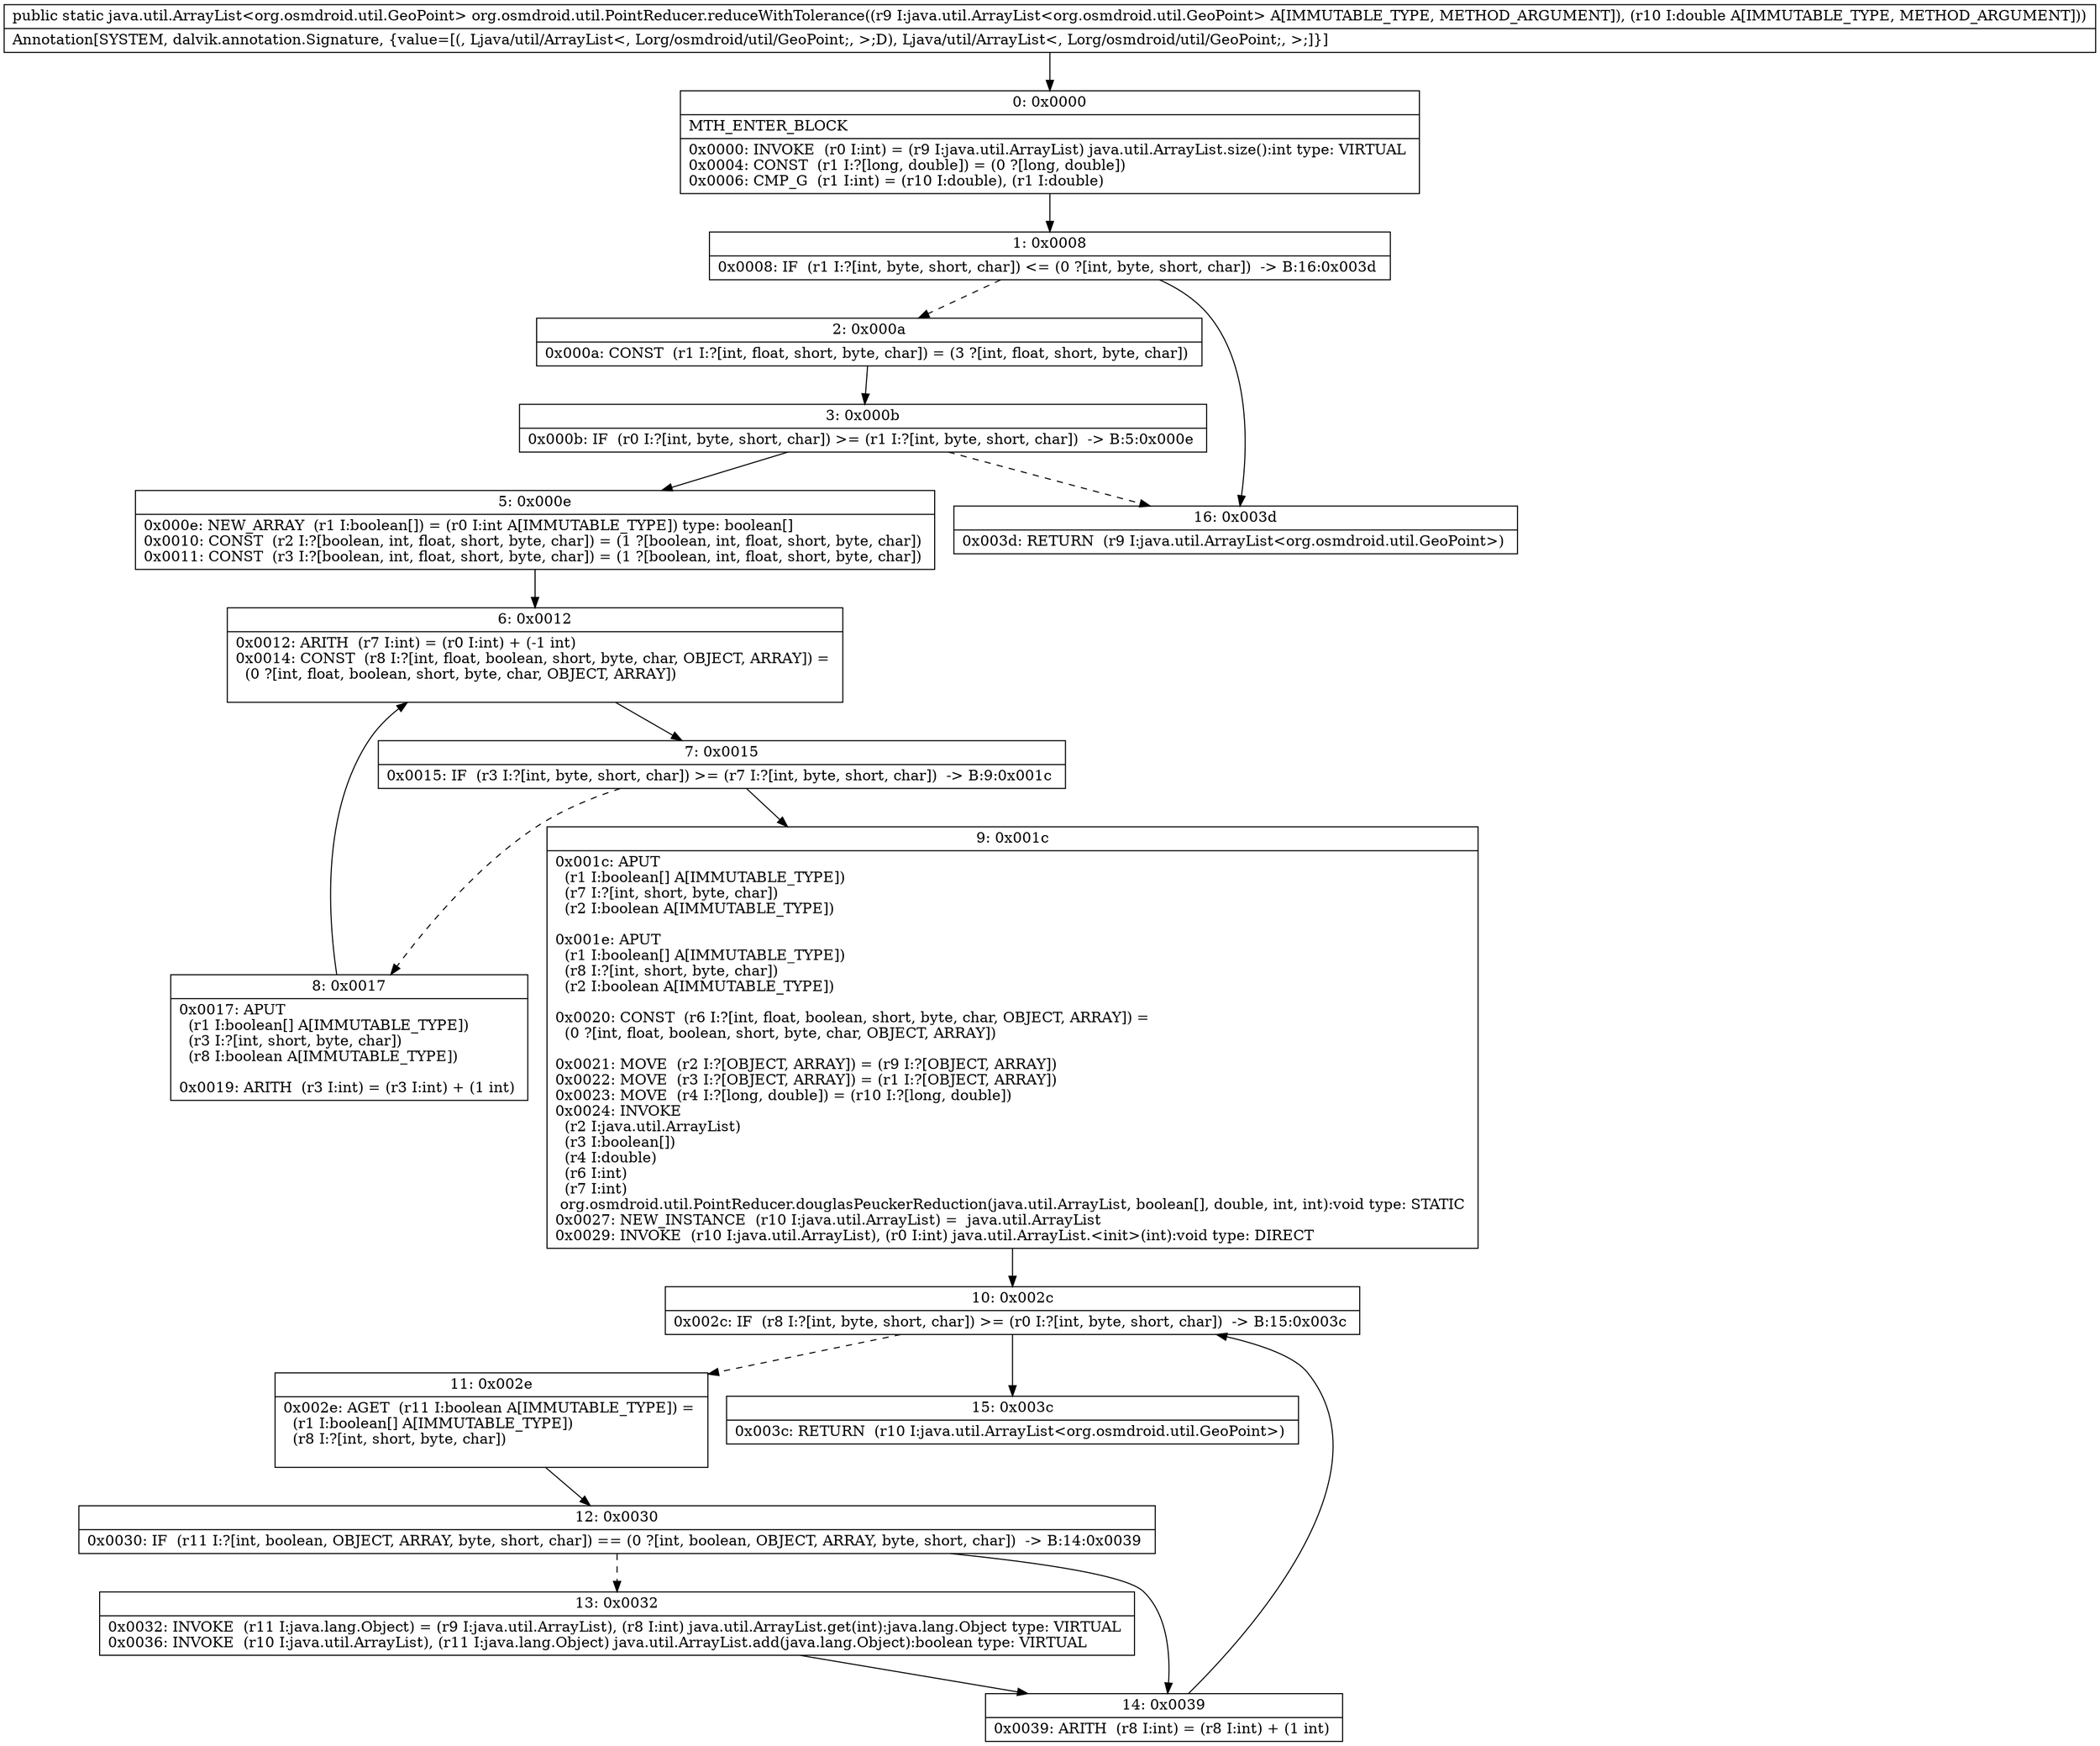 digraph "CFG fororg.osmdroid.util.PointReducer.reduceWithTolerance(Ljava\/util\/ArrayList;D)Ljava\/util\/ArrayList;" {
Node_0 [shape=record,label="{0\:\ 0x0000|MTH_ENTER_BLOCK\l|0x0000: INVOKE  (r0 I:int) = (r9 I:java.util.ArrayList) java.util.ArrayList.size():int type: VIRTUAL \l0x0004: CONST  (r1 I:?[long, double]) = (0 ?[long, double]) \l0x0006: CMP_G  (r1 I:int) = (r10 I:double), (r1 I:double) \l}"];
Node_1 [shape=record,label="{1\:\ 0x0008|0x0008: IF  (r1 I:?[int, byte, short, char]) \<= (0 ?[int, byte, short, char])  \-\> B:16:0x003d \l}"];
Node_2 [shape=record,label="{2\:\ 0x000a|0x000a: CONST  (r1 I:?[int, float, short, byte, char]) = (3 ?[int, float, short, byte, char]) \l}"];
Node_3 [shape=record,label="{3\:\ 0x000b|0x000b: IF  (r0 I:?[int, byte, short, char]) \>= (r1 I:?[int, byte, short, char])  \-\> B:5:0x000e \l}"];
Node_5 [shape=record,label="{5\:\ 0x000e|0x000e: NEW_ARRAY  (r1 I:boolean[]) = (r0 I:int A[IMMUTABLE_TYPE]) type: boolean[] \l0x0010: CONST  (r2 I:?[boolean, int, float, short, byte, char]) = (1 ?[boolean, int, float, short, byte, char]) \l0x0011: CONST  (r3 I:?[boolean, int, float, short, byte, char]) = (1 ?[boolean, int, float, short, byte, char]) \l}"];
Node_6 [shape=record,label="{6\:\ 0x0012|0x0012: ARITH  (r7 I:int) = (r0 I:int) + (\-1 int) \l0x0014: CONST  (r8 I:?[int, float, boolean, short, byte, char, OBJECT, ARRAY]) = \l  (0 ?[int, float, boolean, short, byte, char, OBJECT, ARRAY])\l \l}"];
Node_7 [shape=record,label="{7\:\ 0x0015|0x0015: IF  (r3 I:?[int, byte, short, char]) \>= (r7 I:?[int, byte, short, char])  \-\> B:9:0x001c \l}"];
Node_8 [shape=record,label="{8\:\ 0x0017|0x0017: APUT  \l  (r1 I:boolean[] A[IMMUTABLE_TYPE])\l  (r3 I:?[int, short, byte, char])\l  (r8 I:boolean A[IMMUTABLE_TYPE])\l \l0x0019: ARITH  (r3 I:int) = (r3 I:int) + (1 int) \l}"];
Node_9 [shape=record,label="{9\:\ 0x001c|0x001c: APUT  \l  (r1 I:boolean[] A[IMMUTABLE_TYPE])\l  (r7 I:?[int, short, byte, char])\l  (r2 I:boolean A[IMMUTABLE_TYPE])\l \l0x001e: APUT  \l  (r1 I:boolean[] A[IMMUTABLE_TYPE])\l  (r8 I:?[int, short, byte, char])\l  (r2 I:boolean A[IMMUTABLE_TYPE])\l \l0x0020: CONST  (r6 I:?[int, float, boolean, short, byte, char, OBJECT, ARRAY]) = \l  (0 ?[int, float, boolean, short, byte, char, OBJECT, ARRAY])\l \l0x0021: MOVE  (r2 I:?[OBJECT, ARRAY]) = (r9 I:?[OBJECT, ARRAY]) \l0x0022: MOVE  (r3 I:?[OBJECT, ARRAY]) = (r1 I:?[OBJECT, ARRAY]) \l0x0023: MOVE  (r4 I:?[long, double]) = (r10 I:?[long, double]) \l0x0024: INVOKE  \l  (r2 I:java.util.ArrayList)\l  (r3 I:boolean[])\l  (r4 I:double)\l  (r6 I:int)\l  (r7 I:int)\l org.osmdroid.util.PointReducer.douglasPeuckerReduction(java.util.ArrayList, boolean[], double, int, int):void type: STATIC \l0x0027: NEW_INSTANCE  (r10 I:java.util.ArrayList) =  java.util.ArrayList \l0x0029: INVOKE  (r10 I:java.util.ArrayList), (r0 I:int) java.util.ArrayList.\<init\>(int):void type: DIRECT \l}"];
Node_10 [shape=record,label="{10\:\ 0x002c|0x002c: IF  (r8 I:?[int, byte, short, char]) \>= (r0 I:?[int, byte, short, char])  \-\> B:15:0x003c \l}"];
Node_11 [shape=record,label="{11\:\ 0x002e|0x002e: AGET  (r11 I:boolean A[IMMUTABLE_TYPE]) = \l  (r1 I:boolean[] A[IMMUTABLE_TYPE])\l  (r8 I:?[int, short, byte, char])\l \l}"];
Node_12 [shape=record,label="{12\:\ 0x0030|0x0030: IF  (r11 I:?[int, boolean, OBJECT, ARRAY, byte, short, char]) == (0 ?[int, boolean, OBJECT, ARRAY, byte, short, char])  \-\> B:14:0x0039 \l}"];
Node_13 [shape=record,label="{13\:\ 0x0032|0x0032: INVOKE  (r11 I:java.lang.Object) = (r9 I:java.util.ArrayList), (r8 I:int) java.util.ArrayList.get(int):java.lang.Object type: VIRTUAL \l0x0036: INVOKE  (r10 I:java.util.ArrayList), (r11 I:java.lang.Object) java.util.ArrayList.add(java.lang.Object):boolean type: VIRTUAL \l}"];
Node_14 [shape=record,label="{14\:\ 0x0039|0x0039: ARITH  (r8 I:int) = (r8 I:int) + (1 int) \l}"];
Node_15 [shape=record,label="{15\:\ 0x003c|0x003c: RETURN  (r10 I:java.util.ArrayList\<org.osmdroid.util.GeoPoint\>) \l}"];
Node_16 [shape=record,label="{16\:\ 0x003d|0x003d: RETURN  (r9 I:java.util.ArrayList\<org.osmdroid.util.GeoPoint\>) \l}"];
MethodNode[shape=record,label="{public static java.util.ArrayList\<org.osmdroid.util.GeoPoint\> org.osmdroid.util.PointReducer.reduceWithTolerance((r9 I:java.util.ArrayList\<org.osmdroid.util.GeoPoint\> A[IMMUTABLE_TYPE, METHOD_ARGUMENT]), (r10 I:double A[IMMUTABLE_TYPE, METHOD_ARGUMENT]))  | Annotation[SYSTEM, dalvik.annotation.Signature, \{value=[(, Ljava\/util\/ArrayList\<, Lorg\/osmdroid\/util\/GeoPoint;, \>;D), Ljava\/util\/ArrayList\<, Lorg\/osmdroid\/util\/GeoPoint;, \>;]\}]\l}"];
MethodNode -> Node_0;
Node_0 -> Node_1;
Node_1 -> Node_2[style=dashed];
Node_1 -> Node_16;
Node_2 -> Node_3;
Node_3 -> Node_5;
Node_3 -> Node_16[style=dashed];
Node_5 -> Node_6;
Node_6 -> Node_7;
Node_7 -> Node_8[style=dashed];
Node_7 -> Node_9;
Node_8 -> Node_6;
Node_9 -> Node_10;
Node_10 -> Node_11[style=dashed];
Node_10 -> Node_15;
Node_11 -> Node_12;
Node_12 -> Node_13[style=dashed];
Node_12 -> Node_14;
Node_13 -> Node_14;
Node_14 -> Node_10;
}

